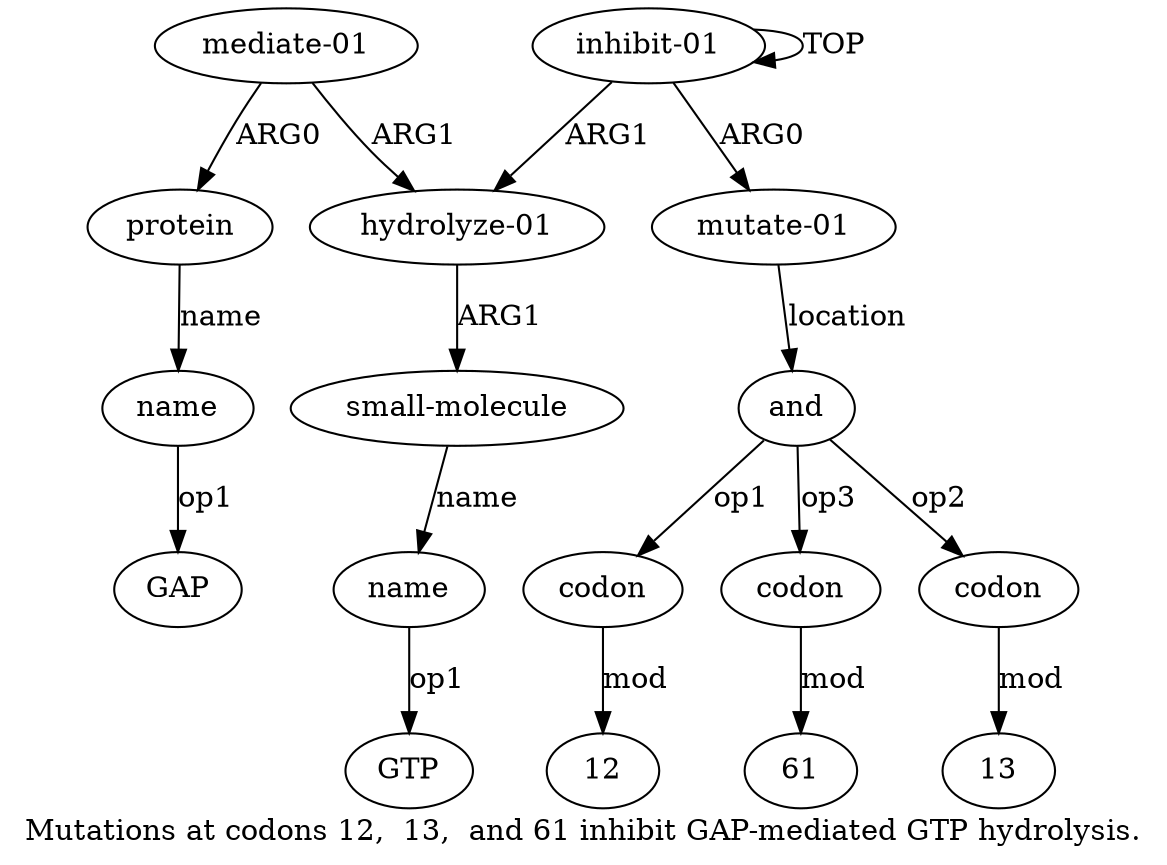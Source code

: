 digraph  {
	graph [label="Mutations at codons 12,  13,  and 61 inhibit GAP-mediated GTP hydrolysis."];
	node [label="\N"];
	a11	 [color=black,
		gold_ind=11,
		gold_label=name,
		label=name,
		test_ind=11,
		test_label=name];
	"a11 GAP"	 [color=black,
		gold_ind=-1,
		gold_label=GAP,
		label=GAP,
		test_ind=-1,
		test_label=GAP];
	a11 -> "a11 GAP" [key=0,
	color=black,
	gold_label=op1,
	label=op1,
	test_label=op1];
a10 [color=black,
	gold_ind=10,
	gold_label=protein,
	label=protein,
	test_ind=10,
	test_label=protein];
a10 -> a11 [key=0,
color=black,
gold_label=name,
label=name,
test_label=name];
"a4 13" [color=black,
gold_ind=-1,
gold_label=13,
label=13,
test_ind=-1,
test_label=13];
"a8 GTP" [color=black,
gold_ind=-1,
gold_label=GTP,
label=GTP,
test_ind=-1,
test_label=GTP];
a1 [color=black,
gold_ind=1,
gold_label="mutate-01",
label="mutate-01",
test_ind=1,
test_label="mutate-01"];
a2 [color=black,
gold_ind=2,
gold_label=and,
label=and,
test_ind=2,
test_label=and];
a1 -> a2 [key=0,
color=black,
gold_label=location,
label=location,
test_label=location];
a0 [color=black,
gold_ind=0,
gold_label="inhibit-01",
label="inhibit-01",
test_ind=0,
test_label="inhibit-01"];
a0 -> a1 [key=0,
color=black,
gold_label=ARG0,
label=ARG0,
test_label=ARG0];
a0 -> a0 [key=0,
color=black,
gold_label=TOP,
label=TOP,
test_label=TOP];
a6 [color=black,
gold_ind=6,
gold_label="hydrolyze-01",
label="hydrolyze-01",
test_ind=6,
test_label="hydrolyze-01"];
a0 -> a6 [key=0,
color=black,
gold_label=ARG1,
label=ARG1,
test_label=ARG1];
a3 [color=black,
gold_ind=3,
gold_label=codon,
label=codon,
test_ind=3,
test_label=codon];
"a3 12" [color=black,
gold_ind=-1,
gold_label=12,
label=12,
test_ind=-1,
test_label=12];
a3 -> "a3 12" [key=0,
color=black,
gold_label=mod,
label=mod,
test_label=mod];
a2 -> a3 [key=0,
color=black,
gold_label=op1,
label=op1,
test_label=op1];
a5 [color=black,
gold_ind=5,
gold_label=codon,
label=codon,
test_ind=5,
test_label=codon];
a2 -> a5 [key=0,
color=black,
gold_label=op3,
label=op3,
test_label=op3];
a4 [color=black,
gold_ind=4,
gold_label=codon,
label=codon,
test_ind=4,
test_label=codon];
a2 -> a4 [key=0,
color=black,
gold_label=op2,
label=op2,
test_label=op2];
"a5 61" [color=black,
gold_ind=-1,
gold_label=61,
label=61,
test_ind=-1,
test_label=61];
a5 -> "a5 61" [key=0,
color=black,
gold_label=mod,
label=mod,
test_label=mod];
a4 -> "a4 13" [key=0,
color=black,
gold_label=mod,
label=mod,
test_label=mod];
a7 [color=black,
gold_ind=7,
gold_label="small-molecule",
label="small-molecule",
test_ind=7,
test_label="small-molecule"];
a8 [color=black,
gold_ind=8,
gold_label=name,
label=name,
test_ind=8,
test_label=name];
a7 -> a8 [key=0,
color=black,
gold_label=name,
label=name,
test_label=name];
a6 -> a7 [key=0,
color=black,
gold_label=ARG1,
label=ARG1,
test_label=ARG1];
a9 [color=black,
gold_ind=9,
gold_label="mediate-01",
label="mediate-01",
test_ind=9,
test_label="mediate-01"];
a9 -> a10 [key=0,
color=black,
gold_label=ARG0,
label=ARG0,
test_label=ARG0];
a9 -> a6 [key=0,
color=black,
gold_label=ARG1,
label=ARG1,
test_label=ARG1];
a8 -> "a8 GTP" [key=0,
color=black,
gold_label=op1,
label=op1,
test_label=op1];
}
